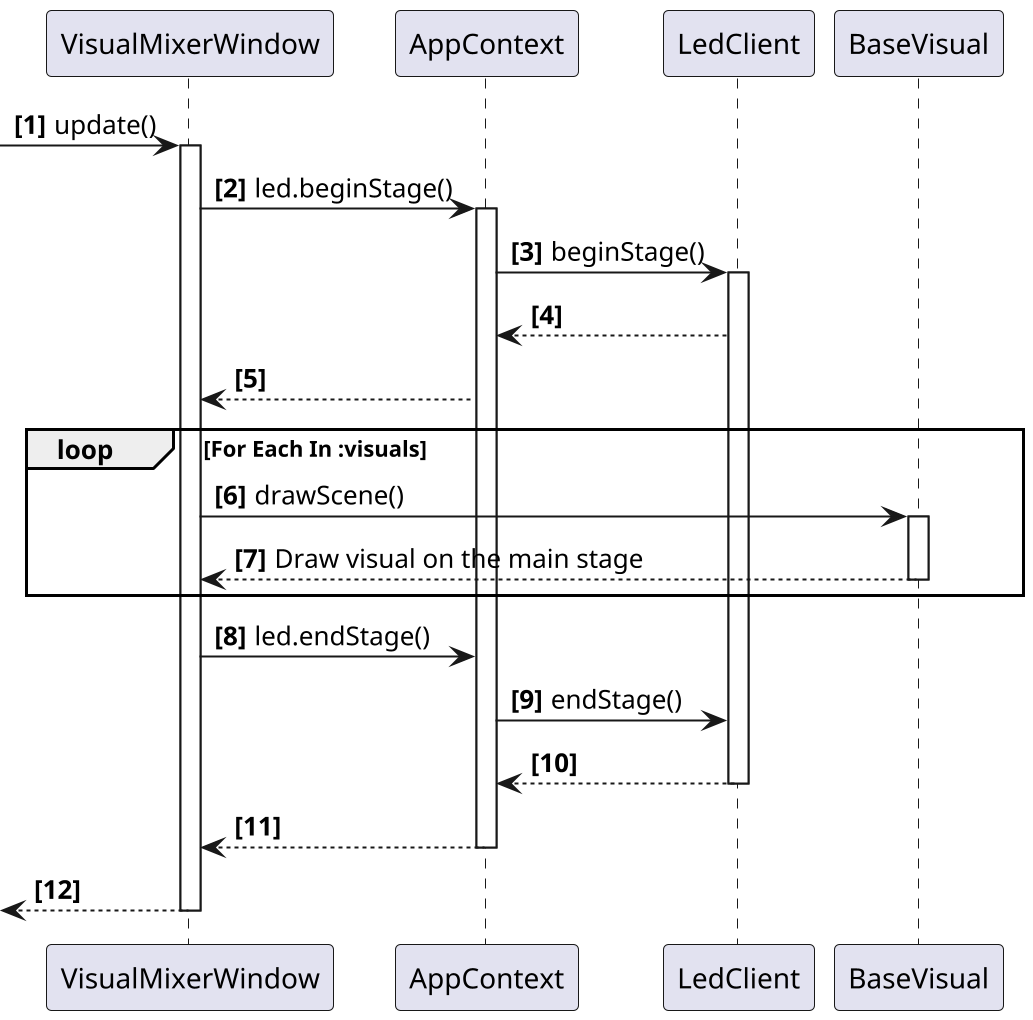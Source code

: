 @startuml VisualMixerWindow
scale 2
autonumber "<b>[0]"


participant VisualMixerWindow

participant AppContext
participant LedClient
participant BaseVisual



[-> VisualMixerWindow : update()
activate VisualMixerWindow

VisualMixerWindow -> AppContext : led.beginStage()
activate AppContext
AppContext -> LedClient : beginStage()
activate LedClient
AppContext <-- LedClient
VisualMixerWindow <-- AppContext

loop For Each In :visuals
    VisualMixerWindow -> BaseVisual : drawScene()
    activate BaseVisual
    VisualMixerWindow <-- BaseVisual : Draw visual on the main stage
    deactivate BaseVisual
end
deactivate BaseVisual

VisualMixerWindow -> AppContext : led.endStage()
AppContext -> LedClient : endStage()
AppContext <-- LedClient
deactivate LedClient
VisualMixerWindow <-- AppContext
deactivate AppContext

[<-- VisualMixerWindow
deactivate VisualMixerWindow

@enduml
